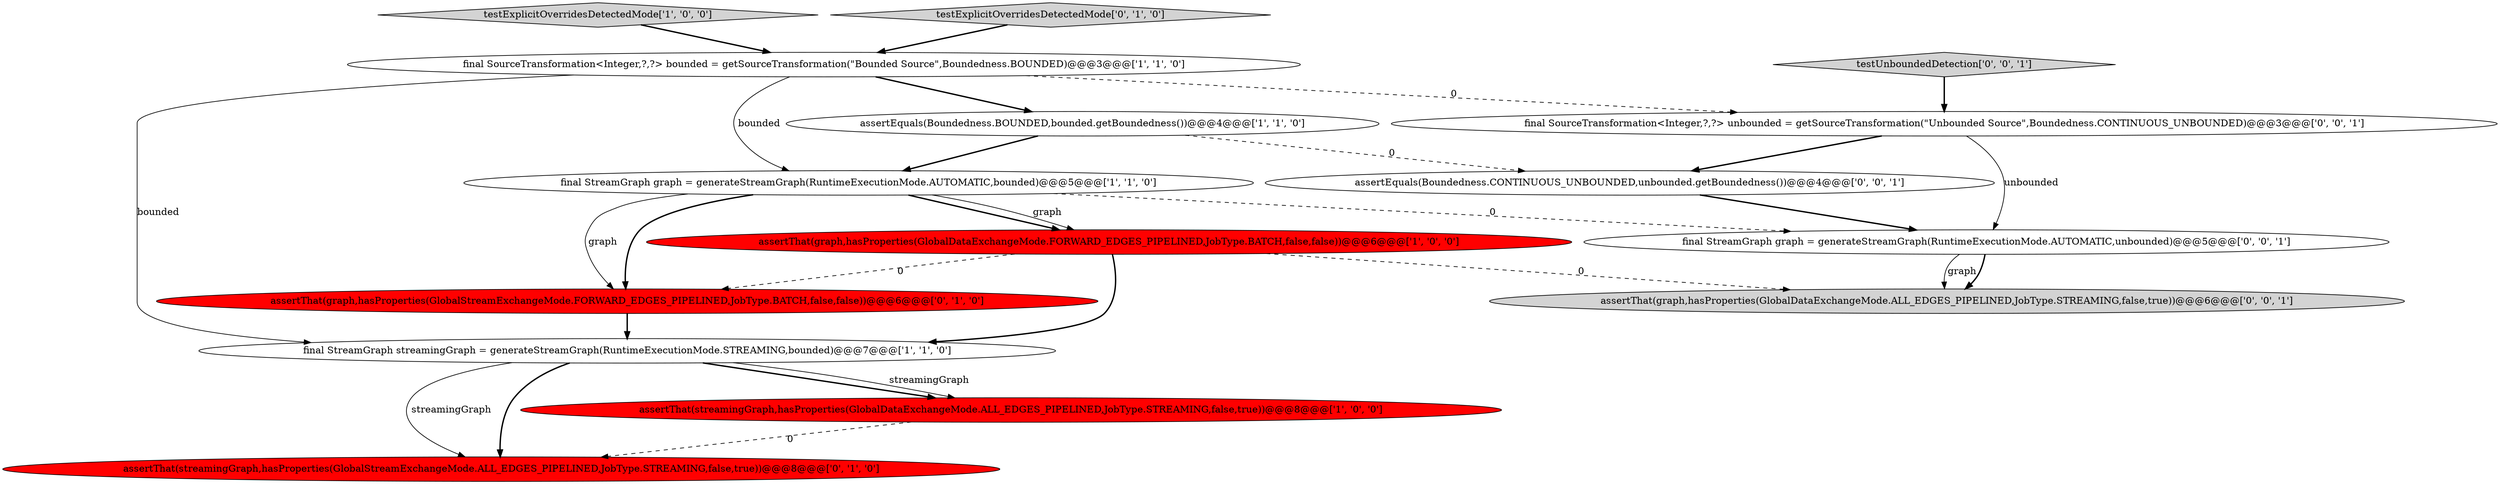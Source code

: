 digraph {
2 [style = filled, label = "final StreamGraph streamingGraph = generateStreamGraph(RuntimeExecutionMode.STREAMING,bounded)@@@7@@@['1', '1', '0']", fillcolor = white, shape = ellipse image = "AAA0AAABBB1BBB"];
9 [style = filled, label = "assertThat(streamingGraph,hasProperties(GlobalStreamExchangeMode.ALL_EDGES_PIPELINED,JobType.STREAMING,false,true))@@@8@@@['0', '1', '0']", fillcolor = red, shape = ellipse image = "AAA1AAABBB2BBB"];
6 [style = filled, label = "final SourceTransformation<Integer,?,?> bounded = getSourceTransformation(\"Bounded Source\",Boundedness.BOUNDED)@@@3@@@['1', '1', '0']", fillcolor = white, shape = ellipse image = "AAA0AAABBB1BBB"];
10 [style = filled, label = "testUnboundedDetection['0', '0', '1']", fillcolor = lightgray, shape = diamond image = "AAA0AAABBB3BBB"];
11 [style = filled, label = "assertEquals(Boundedness.CONTINUOUS_UNBOUNDED,unbounded.getBoundedness())@@@4@@@['0', '0', '1']", fillcolor = white, shape = ellipse image = "AAA0AAABBB3BBB"];
13 [style = filled, label = "assertThat(graph,hasProperties(GlobalDataExchangeMode.ALL_EDGES_PIPELINED,JobType.STREAMING,false,true))@@@6@@@['0', '0', '1']", fillcolor = lightgray, shape = ellipse image = "AAA0AAABBB3BBB"];
0 [style = filled, label = "testExplicitOverridesDetectedMode['1', '0', '0']", fillcolor = lightgray, shape = diamond image = "AAA0AAABBB1BBB"];
3 [style = filled, label = "assertThat(streamingGraph,hasProperties(GlobalDataExchangeMode.ALL_EDGES_PIPELINED,JobType.STREAMING,false,true))@@@8@@@['1', '0', '0']", fillcolor = red, shape = ellipse image = "AAA1AAABBB1BBB"];
1 [style = filled, label = "final StreamGraph graph = generateStreamGraph(RuntimeExecutionMode.AUTOMATIC,bounded)@@@5@@@['1', '1', '0']", fillcolor = white, shape = ellipse image = "AAA0AAABBB1BBB"];
7 [style = filled, label = "assertThat(graph,hasProperties(GlobalStreamExchangeMode.FORWARD_EDGES_PIPELINED,JobType.BATCH,false,false))@@@6@@@['0', '1', '0']", fillcolor = red, shape = ellipse image = "AAA1AAABBB2BBB"];
12 [style = filled, label = "final StreamGraph graph = generateStreamGraph(RuntimeExecutionMode.AUTOMATIC,unbounded)@@@5@@@['0', '0', '1']", fillcolor = white, shape = ellipse image = "AAA0AAABBB3BBB"];
4 [style = filled, label = "assertEquals(Boundedness.BOUNDED,bounded.getBoundedness())@@@4@@@['1', '1', '0']", fillcolor = white, shape = ellipse image = "AAA0AAABBB1BBB"];
14 [style = filled, label = "final SourceTransformation<Integer,?,?> unbounded = getSourceTransformation(\"Unbounded Source\",Boundedness.CONTINUOUS_UNBOUNDED)@@@3@@@['0', '0', '1']", fillcolor = white, shape = ellipse image = "AAA0AAABBB3BBB"];
5 [style = filled, label = "assertThat(graph,hasProperties(GlobalDataExchangeMode.FORWARD_EDGES_PIPELINED,JobType.BATCH,false,false))@@@6@@@['1', '0', '0']", fillcolor = red, shape = ellipse image = "AAA1AAABBB1BBB"];
8 [style = filled, label = "testExplicitOverridesDetectedMode['0', '1', '0']", fillcolor = lightgray, shape = diamond image = "AAA0AAABBB2BBB"];
1->5 [style = bold, label=""];
5->13 [style = dashed, label="0"];
12->13 [style = solid, label="graph"];
10->14 [style = bold, label=""];
0->6 [style = bold, label=""];
2->9 [style = solid, label="streamingGraph"];
2->3 [style = bold, label=""];
1->7 [style = solid, label="graph"];
6->1 [style = solid, label="bounded"];
8->6 [style = bold, label=""];
11->12 [style = bold, label=""];
2->3 [style = solid, label="streamingGraph"];
2->9 [style = bold, label=""];
6->14 [style = dashed, label="0"];
1->7 [style = bold, label=""];
6->2 [style = solid, label="bounded"];
12->13 [style = bold, label=""];
6->4 [style = bold, label=""];
1->12 [style = dashed, label="0"];
5->2 [style = bold, label=""];
3->9 [style = dashed, label="0"];
7->2 [style = bold, label=""];
14->12 [style = solid, label="unbounded"];
4->1 [style = bold, label=""];
4->11 [style = dashed, label="0"];
5->7 [style = dashed, label="0"];
1->5 [style = solid, label="graph"];
14->11 [style = bold, label=""];
}
